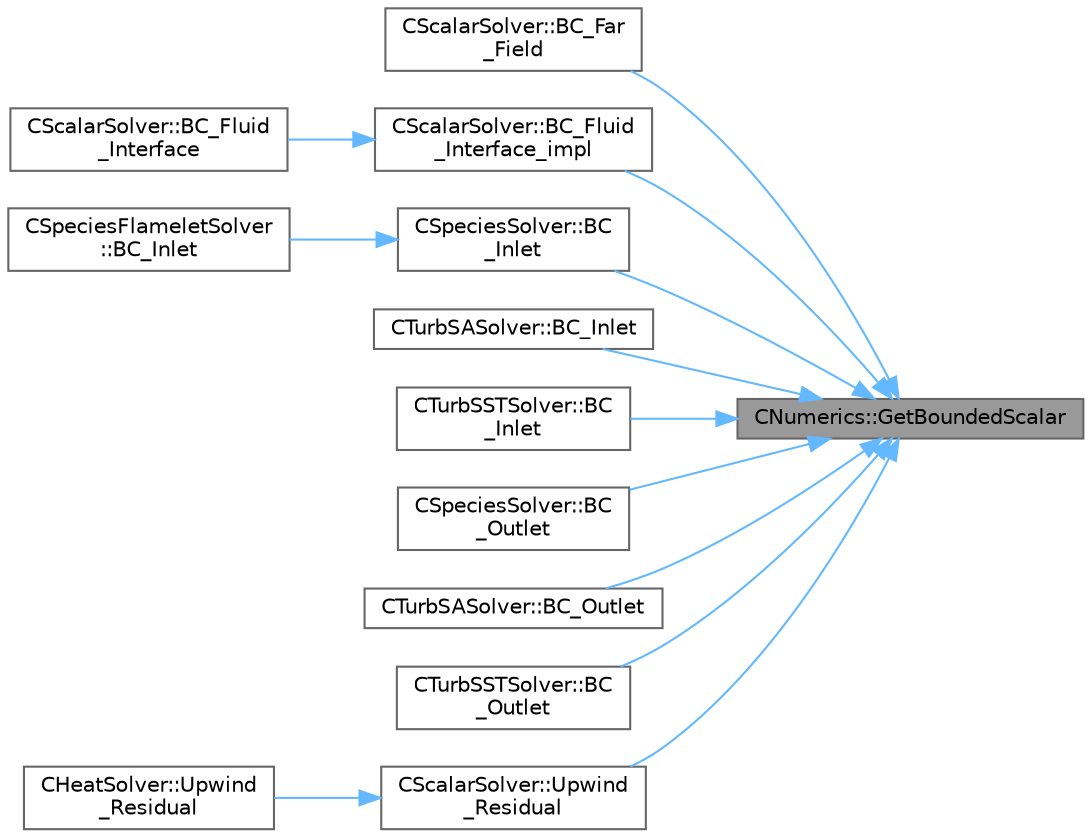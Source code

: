 digraph "CNumerics::GetBoundedScalar"
{
 // LATEX_PDF_SIZE
  bgcolor="transparent";
  edge [fontname=Helvetica,fontsize=10,labelfontname=Helvetica,labelfontsize=10];
  node [fontname=Helvetica,fontsize=10,shape=box,height=0.2,width=0.4];
  rankdir="RL";
  Node1 [id="Node000001",label="CNumerics::GetBoundedScalar",height=0.2,width=0.4,color="gray40", fillcolor="grey60", style="filled", fontcolor="black",tooltip="Obtain information on bounded scalar problem."];
  Node1 -> Node2 [id="edge1_Node000001_Node000002",dir="back",color="steelblue1",style="solid",tooltip=" "];
  Node2 [id="Node000002",label="CScalarSolver::BC_Far\l_Field",height=0.2,width=0.4,color="grey40", fillcolor="white", style="filled",URL="$classCScalarSolver.html#abb80fb42d9d6a87c8f9445354ce0c113",tooltip="Impose the Far Field boundary condition."];
  Node1 -> Node3 [id="edge2_Node000001_Node000003",dir="back",color="steelblue1",style="solid",tooltip=" "];
  Node3 [id="Node000003",label="CScalarSolver::BC_Fluid\l_Interface_impl",height=0.2,width=0.4,color="grey40", fillcolor="white", style="filled",URL="$classCScalarSolver.html#a72b57a00685a9745cd20e1ee5294c31d",tooltip="Generic implementation of the fluid interface boundary condition for scalar solvers."];
  Node3 -> Node4 [id="edge3_Node000003_Node000004",dir="back",color="steelblue1",style="solid",tooltip=" "];
  Node4 [id="Node000004",label="CScalarSolver::BC_Fluid\l_Interface",height=0.2,width=0.4,color="grey40", fillcolor="white", style="filled",URL="$classCScalarSolver.html#abe7852011de7a0d20b0b330729e0de50",tooltip="Impose the fluid interface boundary condition using transfer data."];
  Node1 -> Node5 [id="edge4_Node000001_Node000005",dir="back",color="steelblue1",style="solid",tooltip=" "];
  Node5 [id="Node000005",label="CSpeciesSolver::BC\l_Inlet",height=0.2,width=0.4,color="grey40", fillcolor="white", style="filled",URL="$classCSpeciesSolver.html#aca27a19a7953503e2ff2ec8e06c838ee",tooltip="Impose the inlet boundary condition."];
  Node5 -> Node6 [id="edge5_Node000005_Node000006",dir="back",color="steelblue1",style="solid",tooltip=" "];
  Node6 [id="Node000006",label="CSpeciesFlameletSolver\l::BC_Inlet",height=0.2,width=0.4,color="grey40", fillcolor="white", style="filled",URL="$classCSpeciesFlameletSolver.html#a5224ee97bd1664cd1768bdc1d9fd375c",tooltip="Impose the inlet boundary condition."];
  Node1 -> Node7 [id="edge6_Node000001_Node000007",dir="back",color="steelblue1",style="solid",tooltip=" "];
  Node7 [id="Node000007",label="CTurbSASolver::BC_Inlet",height=0.2,width=0.4,color="grey40", fillcolor="white", style="filled",URL="$classCTurbSASolver.html#ab630c3c3f90b092d0b79fe9d91165c33",tooltip="Impose the inlet boundary condition."];
  Node1 -> Node8 [id="edge7_Node000001_Node000008",dir="back",color="steelblue1",style="solid",tooltip=" "];
  Node8 [id="Node000008",label="CTurbSSTSolver::BC\l_Inlet",height=0.2,width=0.4,color="grey40", fillcolor="white", style="filled",URL="$classCTurbSSTSolver.html#ad82e31e58c6d95db62377666c3554d3d",tooltip="Impose the inlet boundary condition."];
  Node1 -> Node9 [id="edge8_Node000001_Node000009",dir="back",color="steelblue1",style="solid",tooltip=" "];
  Node9 [id="Node000009",label="CSpeciesSolver::BC\l_Outlet",height=0.2,width=0.4,color="grey40", fillcolor="white", style="filled",URL="$classCSpeciesSolver.html#a548512ab2846aa9efea881ad958db6c0",tooltip="Impose the outlet boundary condition."];
  Node1 -> Node10 [id="edge9_Node000001_Node000010",dir="back",color="steelblue1",style="solid",tooltip=" "];
  Node10 [id="Node000010",label="CTurbSASolver::BC_Outlet",height=0.2,width=0.4,color="grey40", fillcolor="white", style="filled",URL="$classCTurbSASolver.html#a185abcbd50986de9d082280228f343de",tooltip="Impose the outlet boundary condition."];
  Node1 -> Node11 [id="edge10_Node000001_Node000011",dir="back",color="steelblue1",style="solid",tooltip=" "];
  Node11 [id="Node000011",label="CTurbSSTSolver::BC\l_Outlet",height=0.2,width=0.4,color="grey40", fillcolor="white", style="filled",URL="$classCTurbSSTSolver.html#a54cdb1d97d7a039ace8ddc82abacb923",tooltip="Impose the outlet boundary condition."];
  Node1 -> Node12 [id="edge11_Node000001_Node000012",dir="back",color="steelblue1",style="solid",tooltip=" "];
  Node12 [id="Node000012",label="CScalarSolver::Upwind\l_Residual",height=0.2,width=0.4,color="grey40", fillcolor="white", style="filled",URL="$classCScalarSolver.html#a7a5250679bf3984b0e9b1a2d9641936f",tooltip="Compute the spatial integration using a upwind scheme."];
  Node12 -> Node13 [id="edge12_Node000012_Node000013",dir="back",color="steelblue1",style="solid",tooltip=" "];
  Node13 [id="Node000013",label="CHeatSolver::Upwind\l_Residual",height=0.2,width=0.4,color="grey40", fillcolor="white", style="filled",URL="$classCHeatSolver.html#a6ae942fed49ba1b235dd757ee801f917",tooltip="Compute the spatial integration using a upwind scheme."];
}
